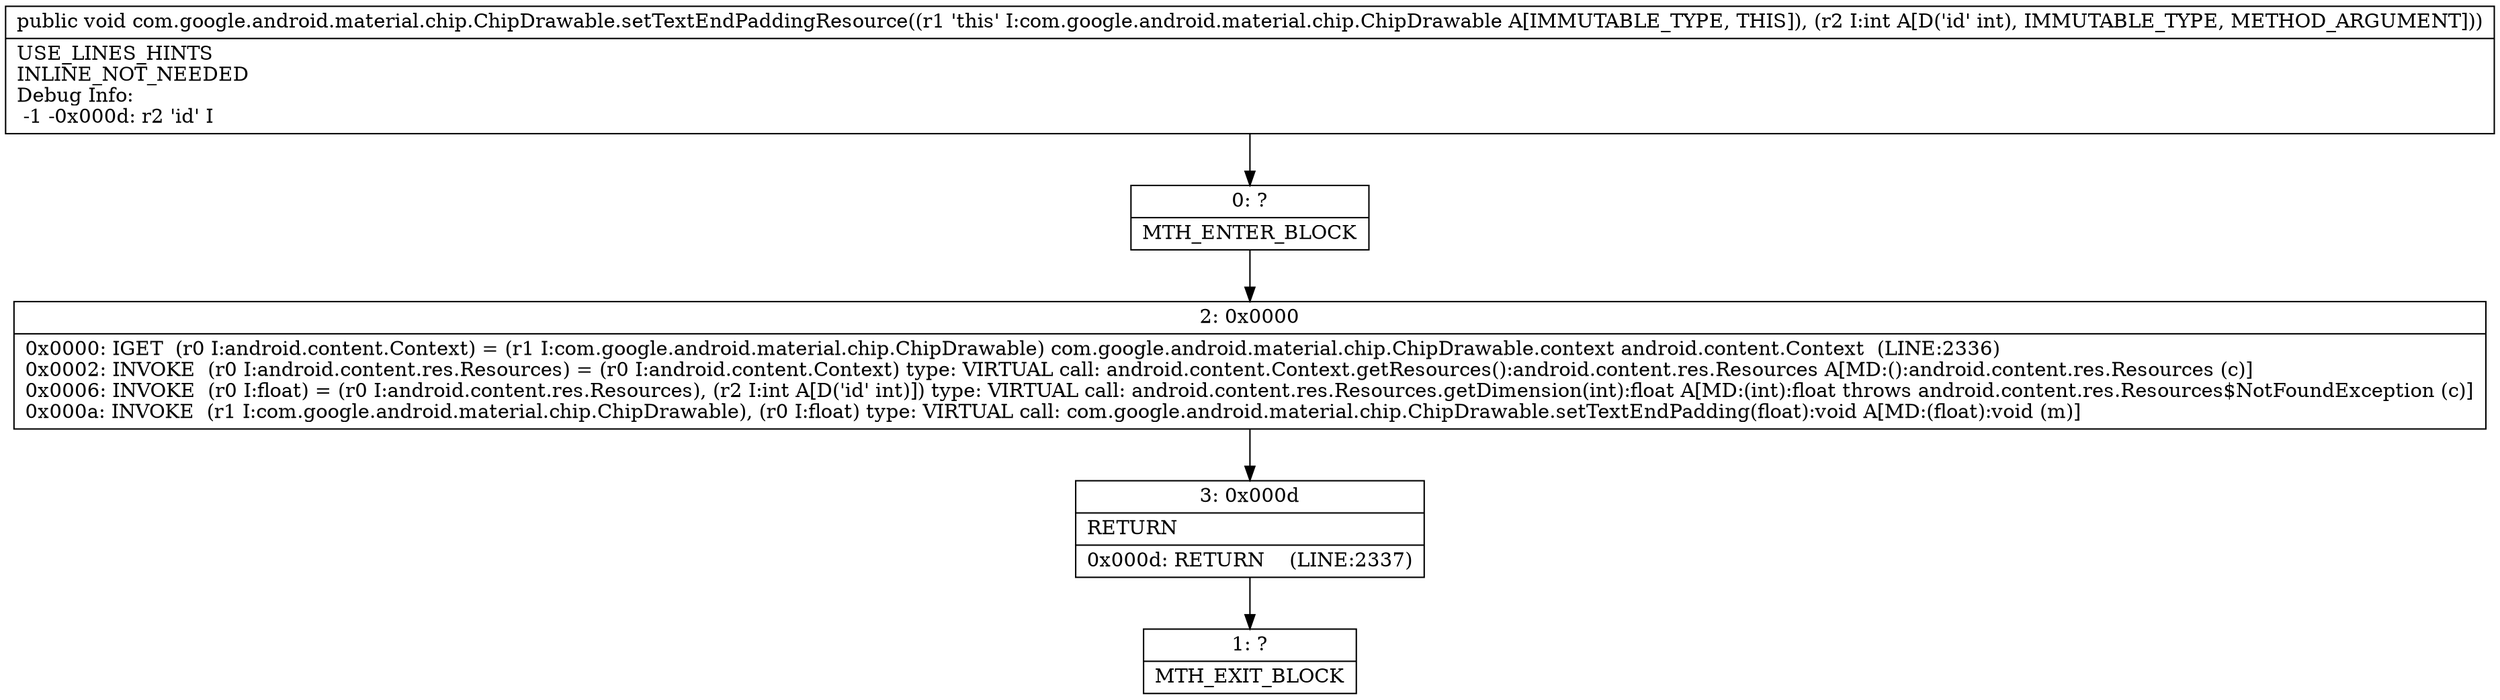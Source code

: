 digraph "CFG forcom.google.android.material.chip.ChipDrawable.setTextEndPaddingResource(I)V" {
Node_0 [shape=record,label="{0\:\ ?|MTH_ENTER_BLOCK\l}"];
Node_2 [shape=record,label="{2\:\ 0x0000|0x0000: IGET  (r0 I:android.content.Context) = (r1 I:com.google.android.material.chip.ChipDrawable) com.google.android.material.chip.ChipDrawable.context android.content.Context  (LINE:2336)\l0x0002: INVOKE  (r0 I:android.content.res.Resources) = (r0 I:android.content.Context) type: VIRTUAL call: android.content.Context.getResources():android.content.res.Resources A[MD:():android.content.res.Resources (c)]\l0x0006: INVOKE  (r0 I:float) = (r0 I:android.content.res.Resources), (r2 I:int A[D('id' int)]) type: VIRTUAL call: android.content.res.Resources.getDimension(int):float A[MD:(int):float throws android.content.res.Resources$NotFoundException (c)]\l0x000a: INVOKE  (r1 I:com.google.android.material.chip.ChipDrawable), (r0 I:float) type: VIRTUAL call: com.google.android.material.chip.ChipDrawable.setTextEndPadding(float):void A[MD:(float):void (m)]\l}"];
Node_3 [shape=record,label="{3\:\ 0x000d|RETURN\l|0x000d: RETURN    (LINE:2337)\l}"];
Node_1 [shape=record,label="{1\:\ ?|MTH_EXIT_BLOCK\l}"];
MethodNode[shape=record,label="{public void com.google.android.material.chip.ChipDrawable.setTextEndPaddingResource((r1 'this' I:com.google.android.material.chip.ChipDrawable A[IMMUTABLE_TYPE, THIS]), (r2 I:int A[D('id' int), IMMUTABLE_TYPE, METHOD_ARGUMENT]))  | USE_LINES_HINTS\lINLINE_NOT_NEEDED\lDebug Info:\l  \-1 \-0x000d: r2 'id' I\l}"];
MethodNode -> Node_0;Node_0 -> Node_2;
Node_2 -> Node_3;
Node_3 -> Node_1;
}


